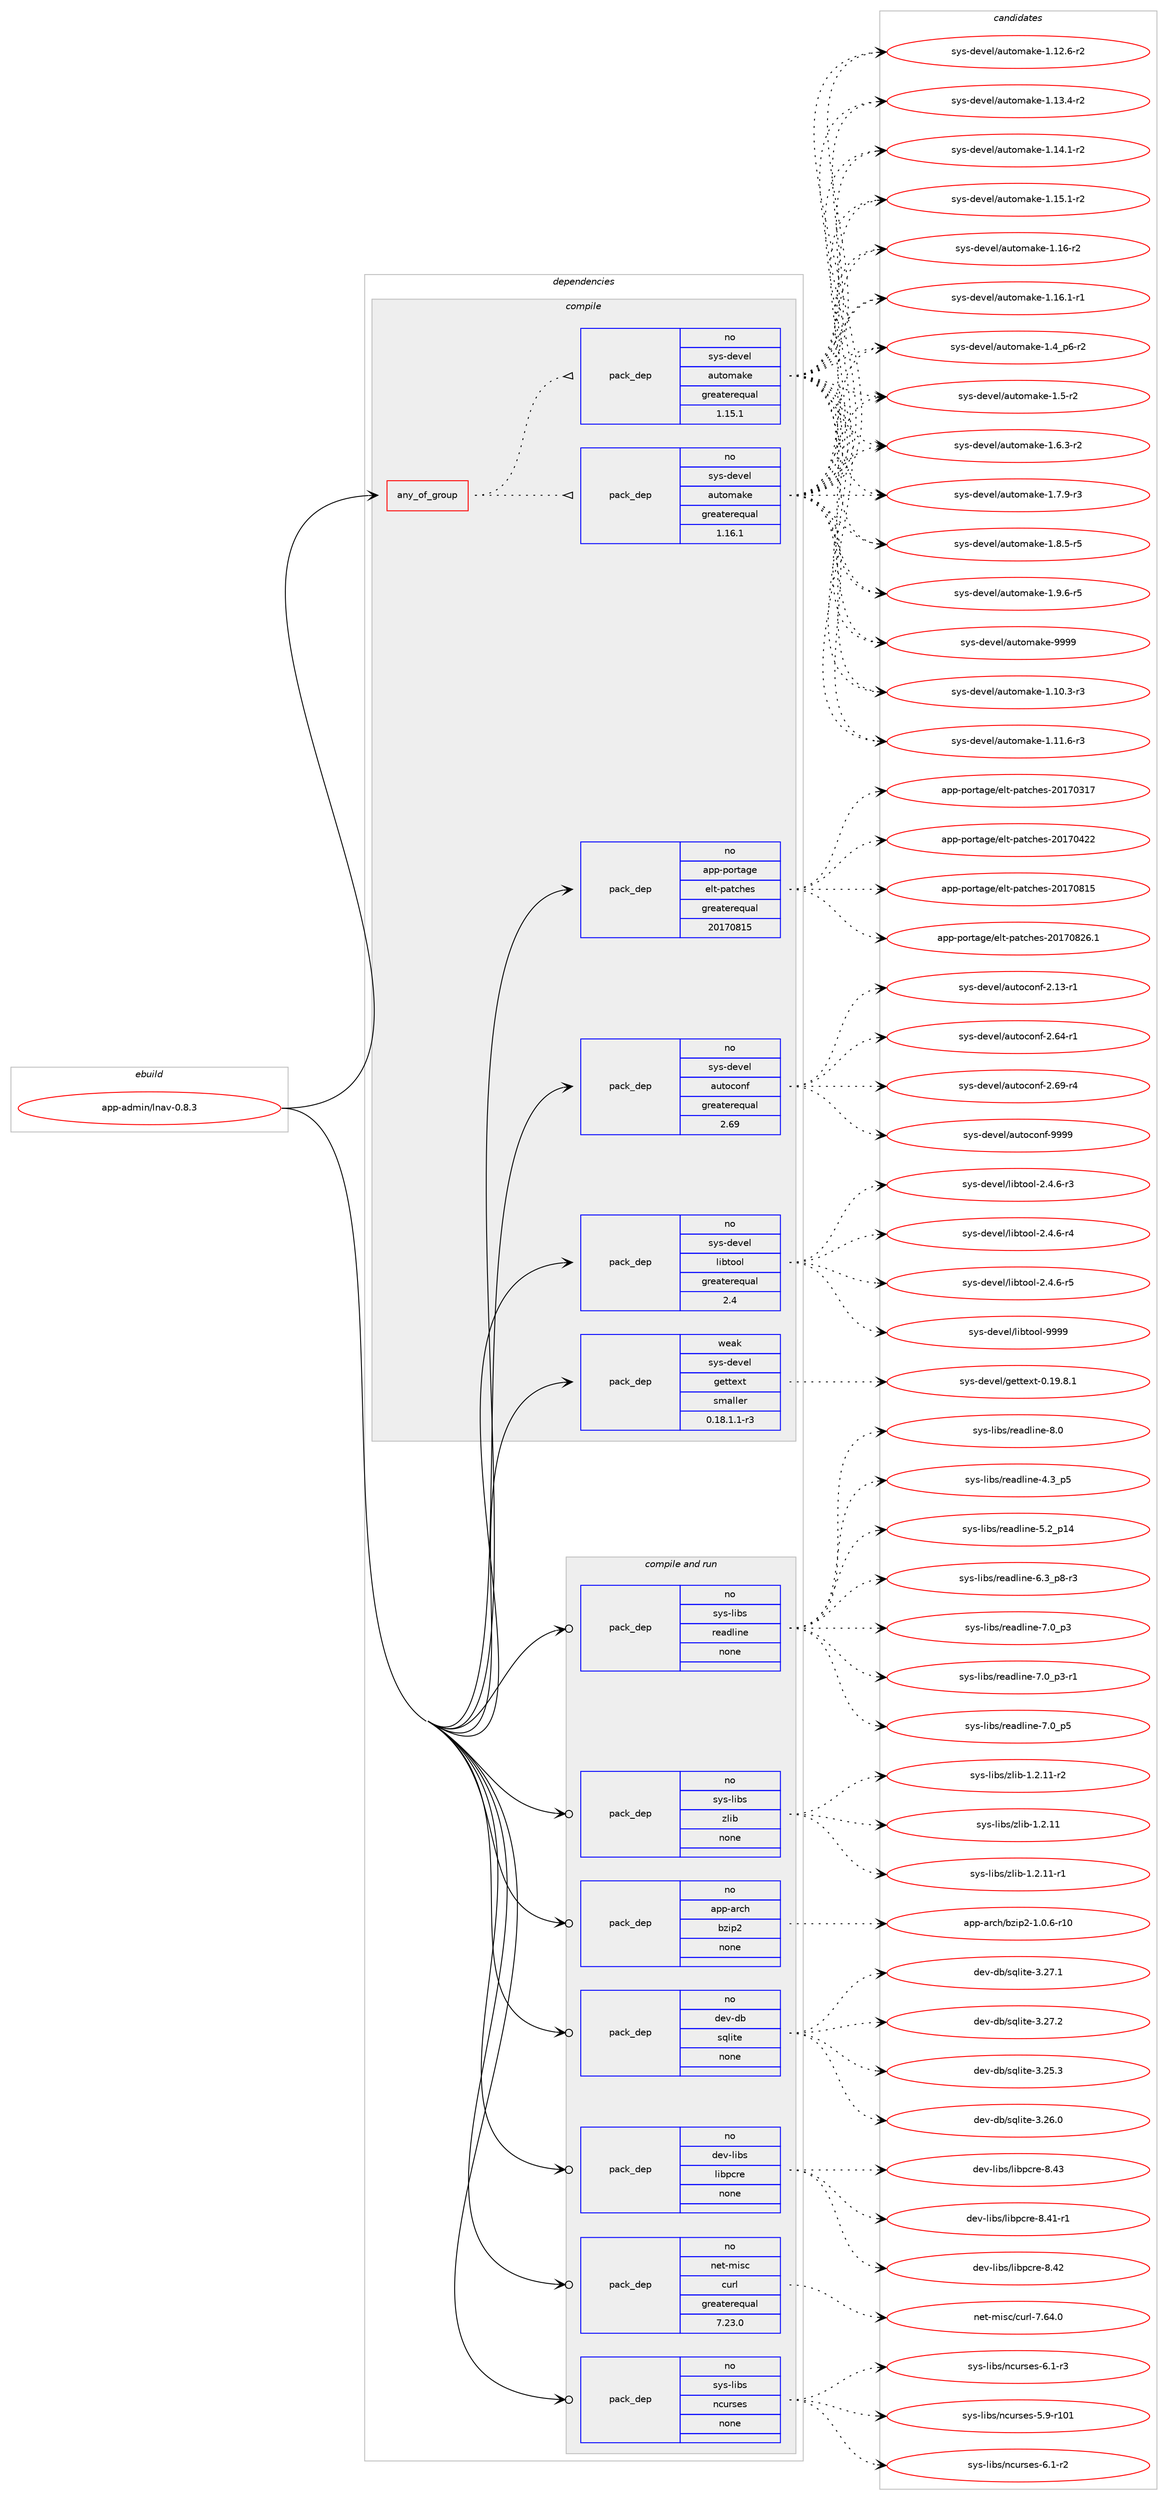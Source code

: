 digraph prolog {

# *************
# Graph options
# *************

newrank=true;
concentrate=true;
compound=true;
graph [rankdir=LR,fontname=Helvetica,fontsize=10,ranksep=1.5];#, ranksep=2.5, nodesep=0.2];
edge  [arrowhead=vee];
node  [fontname=Helvetica,fontsize=10];

# **********
# The ebuild
# **********

subgraph cluster_leftcol {
color=gray;
rank=same;
label=<<i>ebuild</i>>;
id [label="app-admin/lnav-0.8.3", color=red, width=4, href="../app-admin/lnav-0.8.3.svg"];
}

# ****************
# The dependencies
# ****************

subgraph cluster_midcol {
color=gray;
label=<<i>dependencies</i>>;
subgraph cluster_compile {
fillcolor="#eeeeee";
style=filled;
label=<<i>compile</i>>;
subgraph any19120 {
dependency1266340 [label=<<TABLE BORDER="0" CELLBORDER="1" CELLSPACING="0" CELLPADDING="4"><TR><TD CELLPADDING="10">any_of_group</TD></TR></TABLE>>, shape=none, color=red];subgraph pack901609 {
dependency1266341 [label=<<TABLE BORDER="0" CELLBORDER="1" CELLSPACING="0" CELLPADDING="4" WIDTH="220"><TR><TD ROWSPAN="6" CELLPADDING="30">pack_dep</TD></TR><TR><TD WIDTH="110">no</TD></TR><TR><TD>sys-devel</TD></TR><TR><TD>automake</TD></TR><TR><TD>greaterequal</TD></TR><TR><TD>1.16.1</TD></TR></TABLE>>, shape=none, color=blue];
}
dependency1266340:e -> dependency1266341:w [weight=20,style="dotted",arrowhead="oinv"];
subgraph pack901610 {
dependency1266342 [label=<<TABLE BORDER="0" CELLBORDER="1" CELLSPACING="0" CELLPADDING="4" WIDTH="220"><TR><TD ROWSPAN="6" CELLPADDING="30">pack_dep</TD></TR><TR><TD WIDTH="110">no</TD></TR><TR><TD>sys-devel</TD></TR><TR><TD>automake</TD></TR><TR><TD>greaterequal</TD></TR><TR><TD>1.15.1</TD></TR></TABLE>>, shape=none, color=blue];
}
dependency1266340:e -> dependency1266342:w [weight=20,style="dotted",arrowhead="oinv"];
}
id:e -> dependency1266340:w [weight=20,style="solid",arrowhead="vee"];
subgraph pack901611 {
dependency1266343 [label=<<TABLE BORDER="0" CELLBORDER="1" CELLSPACING="0" CELLPADDING="4" WIDTH="220"><TR><TD ROWSPAN="6" CELLPADDING="30">pack_dep</TD></TR><TR><TD WIDTH="110">no</TD></TR><TR><TD>app-portage</TD></TR><TR><TD>elt-patches</TD></TR><TR><TD>greaterequal</TD></TR><TR><TD>20170815</TD></TR></TABLE>>, shape=none, color=blue];
}
id:e -> dependency1266343:w [weight=20,style="solid",arrowhead="vee"];
subgraph pack901612 {
dependency1266344 [label=<<TABLE BORDER="0" CELLBORDER="1" CELLSPACING="0" CELLPADDING="4" WIDTH="220"><TR><TD ROWSPAN="6" CELLPADDING="30">pack_dep</TD></TR><TR><TD WIDTH="110">no</TD></TR><TR><TD>sys-devel</TD></TR><TR><TD>autoconf</TD></TR><TR><TD>greaterequal</TD></TR><TR><TD>2.69</TD></TR></TABLE>>, shape=none, color=blue];
}
id:e -> dependency1266344:w [weight=20,style="solid",arrowhead="vee"];
subgraph pack901613 {
dependency1266345 [label=<<TABLE BORDER="0" CELLBORDER="1" CELLSPACING="0" CELLPADDING="4" WIDTH="220"><TR><TD ROWSPAN="6" CELLPADDING="30">pack_dep</TD></TR><TR><TD WIDTH="110">no</TD></TR><TR><TD>sys-devel</TD></TR><TR><TD>libtool</TD></TR><TR><TD>greaterequal</TD></TR><TR><TD>2.4</TD></TR></TABLE>>, shape=none, color=blue];
}
id:e -> dependency1266345:w [weight=20,style="solid",arrowhead="vee"];
subgraph pack901614 {
dependency1266346 [label=<<TABLE BORDER="0" CELLBORDER="1" CELLSPACING="0" CELLPADDING="4" WIDTH="220"><TR><TD ROWSPAN="6" CELLPADDING="30">pack_dep</TD></TR><TR><TD WIDTH="110">weak</TD></TR><TR><TD>sys-devel</TD></TR><TR><TD>gettext</TD></TR><TR><TD>smaller</TD></TR><TR><TD>0.18.1.1-r3</TD></TR></TABLE>>, shape=none, color=blue];
}
id:e -> dependency1266346:w [weight=20,style="solid",arrowhead="vee"];
}
subgraph cluster_compileandrun {
fillcolor="#eeeeee";
style=filled;
label=<<i>compile and run</i>>;
subgraph pack901615 {
dependency1266347 [label=<<TABLE BORDER="0" CELLBORDER="1" CELLSPACING="0" CELLPADDING="4" WIDTH="220"><TR><TD ROWSPAN="6" CELLPADDING="30">pack_dep</TD></TR><TR><TD WIDTH="110">no</TD></TR><TR><TD>app-arch</TD></TR><TR><TD>bzip2</TD></TR><TR><TD>none</TD></TR><TR><TD></TD></TR></TABLE>>, shape=none, color=blue];
}
id:e -> dependency1266347:w [weight=20,style="solid",arrowhead="odotvee"];
subgraph pack901616 {
dependency1266348 [label=<<TABLE BORDER="0" CELLBORDER="1" CELLSPACING="0" CELLPADDING="4" WIDTH="220"><TR><TD ROWSPAN="6" CELLPADDING="30">pack_dep</TD></TR><TR><TD WIDTH="110">no</TD></TR><TR><TD>dev-db</TD></TR><TR><TD>sqlite</TD></TR><TR><TD>none</TD></TR><TR><TD></TD></TR></TABLE>>, shape=none, color=blue];
}
id:e -> dependency1266348:w [weight=20,style="solid",arrowhead="odotvee"];
subgraph pack901617 {
dependency1266349 [label=<<TABLE BORDER="0" CELLBORDER="1" CELLSPACING="0" CELLPADDING="4" WIDTH="220"><TR><TD ROWSPAN="6" CELLPADDING="30">pack_dep</TD></TR><TR><TD WIDTH="110">no</TD></TR><TR><TD>dev-libs</TD></TR><TR><TD>libpcre</TD></TR><TR><TD>none</TD></TR><TR><TD></TD></TR></TABLE>>, shape=none, color=blue];
}
id:e -> dependency1266349:w [weight=20,style="solid",arrowhead="odotvee"];
subgraph pack901618 {
dependency1266350 [label=<<TABLE BORDER="0" CELLBORDER="1" CELLSPACING="0" CELLPADDING="4" WIDTH="220"><TR><TD ROWSPAN="6" CELLPADDING="30">pack_dep</TD></TR><TR><TD WIDTH="110">no</TD></TR><TR><TD>net-misc</TD></TR><TR><TD>curl</TD></TR><TR><TD>greaterequal</TD></TR><TR><TD>7.23.0</TD></TR></TABLE>>, shape=none, color=blue];
}
id:e -> dependency1266350:w [weight=20,style="solid",arrowhead="odotvee"];
subgraph pack901619 {
dependency1266351 [label=<<TABLE BORDER="0" CELLBORDER="1" CELLSPACING="0" CELLPADDING="4" WIDTH="220"><TR><TD ROWSPAN="6" CELLPADDING="30">pack_dep</TD></TR><TR><TD WIDTH="110">no</TD></TR><TR><TD>sys-libs</TD></TR><TR><TD>ncurses</TD></TR><TR><TD>none</TD></TR><TR><TD></TD></TR></TABLE>>, shape=none, color=blue];
}
id:e -> dependency1266351:w [weight=20,style="solid",arrowhead="odotvee"];
subgraph pack901620 {
dependency1266352 [label=<<TABLE BORDER="0" CELLBORDER="1" CELLSPACING="0" CELLPADDING="4" WIDTH="220"><TR><TD ROWSPAN="6" CELLPADDING="30">pack_dep</TD></TR><TR><TD WIDTH="110">no</TD></TR><TR><TD>sys-libs</TD></TR><TR><TD>readline</TD></TR><TR><TD>none</TD></TR><TR><TD></TD></TR></TABLE>>, shape=none, color=blue];
}
id:e -> dependency1266352:w [weight=20,style="solid",arrowhead="odotvee"];
subgraph pack901621 {
dependency1266353 [label=<<TABLE BORDER="0" CELLBORDER="1" CELLSPACING="0" CELLPADDING="4" WIDTH="220"><TR><TD ROWSPAN="6" CELLPADDING="30">pack_dep</TD></TR><TR><TD WIDTH="110">no</TD></TR><TR><TD>sys-libs</TD></TR><TR><TD>zlib</TD></TR><TR><TD>none</TD></TR><TR><TD></TD></TR></TABLE>>, shape=none, color=blue];
}
id:e -> dependency1266353:w [weight=20,style="solid",arrowhead="odotvee"];
}
subgraph cluster_run {
fillcolor="#eeeeee";
style=filled;
label=<<i>run</i>>;
}
}

# **************
# The candidates
# **************

subgraph cluster_choices {
rank=same;
color=gray;
label=<<i>candidates</i>>;

subgraph choice901609 {
color=black;
nodesep=1;
choice11512111545100101118101108479711711611110997107101454946494846514511451 [label="sys-devel/automake-1.10.3-r3", color=red, width=4,href="../sys-devel/automake-1.10.3-r3.svg"];
choice11512111545100101118101108479711711611110997107101454946494946544511451 [label="sys-devel/automake-1.11.6-r3", color=red, width=4,href="../sys-devel/automake-1.11.6-r3.svg"];
choice11512111545100101118101108479711711611110997107101454946495046544511450 [label="sys-devel/automake-1.12.6-r2", color=red, width=4,href="../sys-devel/automake-1.12.6-r2.svg"];
choice11512111545100101118101108479711711611110997107101454946495146524511450 [label="sys-devel/automake-1.13.4-r2", color=red, width=4,href="../sys-devel/automake-1.13.4-r2.svg"];
choice11512111545100101118101108479711711611110997107101454946495246494511450 [label="sys-devel/automake-1.14.1-r2", color=red, width=4,href="../sys-devel/automake-1.14.1-r2.svg"];
choice11512111545100101118101108479711711611110997107101454946495346494511450 [label="sys-devel/automake-1.15.1-r2", color=red, width=4,href="../sys-devel/automake-1.15.1-r2.svg"];
choice1151211154510010111810110847971171161111099710710145494649544511450 [label="sys-devel/automake-1.16-r2", color=red, width=4,href="../sys-devel/automake-1.16-r2.svg"];
choice11512111545100101118101108479711711611110997107101454946495446494511449 [label="sys-devel/automake-1.16.1-r1", color=red, width=4,href="../sys-devel/automake-1.16.1-r1.svg"];
choice115121115451001011181011084797117116111109971071014549465295112544511450 [label="sys-devel/automake-1.4_p6-r2", color=red, width=4,href="../sys-devel/automake-1.4_p6-r2.svg"];
choice11512111545100101118101108479711711611110997107101454946534511450 [label="sys-devel/automake-1.5-r2", color=red, width=4,href="../sys-devel/automake-1.5-r2.svg"];
choice115121115451001011181011084797117116111109971071014549465446514511450 [label="sys-devel/automake-1.6.3-r2", color=red, width=4,href="../sys-devel/automake-1.6.3-r2.svg"];
choice115121115451001011181011084797117116111109971071014549465546574511451 [label="sys-devel/automake-1.7.9-r3", color=red, width=4,href="../sys-devel/automake-1.7.9-r3.svg"];
choice115121115451001011181011084797117116111109971071014549465646534511453 [label="sys-devel/automake-1.8.5-r5", color=red, width=4,href="../sys-devel/automake-1.8.5-r5.svg"];
choice115121115451001011181011084797117116111109971071014549465746544511453 [label="sys-devel/automake-1.9.6-r5", color=red, width=4,href="../sys-devel/automake-1.9.6-r5.svg"];
choice115121115451001011181011084797117116111109971071014557575757 [label="sys-devel/automake-9999", color=red, width=4,href="../sys-devel/automake-9999.svg"];
dependency1266341:e -> choice11512111545100101118101108479711711611110997107101454946494846514511451:w [style=dotted,weight="100"];
dependency1266341:e -> choice11512111545100101118101108479711711611110997107101454946494946544511451:w [style=dotted,weight="100"];
dependency1266341:e -> choice11512111545100101118101108479711711611110997107101454946495046544511450:w [style=dotted,weight="100"];
dependency1266341:e -> choice11512111545100101118101108479711711611110997107101454946495146524511450:w [style=dotted,weight="100"];
dependency1266341:e -> choice11512111545100101118101108479711711611110997107101454946495246494511450:w [style=dotted,weight="100"];
dependency1266341:e -> choice11512111545100101118101108479711711611110997107101454946495346494511450:w [style=dotted,weight="100"];
dependency1266341:e -> choice1151211154510010111810110847971171161111099710710145494649544511450:w [style=dotted,weight="100"];
dependency1266341:e -> choice11512111545100101118101108479711711611110997107101454946495446494511449:w [style=dotted,weight="100"];
dependency1266341:e -> choice115121115451001011181011084797117116111109971071014549465295112544511450:w [style=dotted,weight="100"];
dependency1266341:e -> choice11512111545100101118101108479711711611110997107101454946534511450:w [style=dotted,weight="100"];
dependency1266341:e -> choice115121115451001011181011084797117116111109971071014549465446514511450:w [style=dotted,weight="100"];
dependency1266341:e -> choice115121115451001011181011084797117116111109971071014549465546574511451:w [style=dotted,weight="100"];
dependency1266341:e -> choice115121115451001011181011084797117116111109971071014549465646534511453:w [style=dotted,weight="100"];
dependency1266341:e -> choice115121115451001011181011084797117116111109971071014549465746544511453:w [style=dotted,weight="100"];
dependency1266341:e -> choice115121115451001011181011084797117116111109971071014557575757:w [style=dotted,weight="100"];
}
subgraph choice901610 {
color=black;
nodesep=1;
choice11512111545100101118101108479711711611110997107101454946494846514511451 [label="sys-devel/automake-1.10.3-r3", color=red, width=4,href="../sys-devel/automake-1.10.3-r3.svg"];
choice11512111545100101118101108479711711611110997107101454946494946544511451 [label="sys-devel/automake-1.11.6-r3", color=red, width=4,href="../sys-devel/automake-1.11.6-r3.svg"];
choice11512111545100101118101108479711711611110997107101454946495046544511450 [label="sys-devel/automake-1.12.6-r2", color=red, width=4,href="../sys-devel/automake-1.12.6-r2.svg"];
choice11512111545100101118101108479711711611110997107101454946495146524511450 [label="sys-devel/automake-1.13.4-r2", color=red, width=4,href="../sys-devel/automake-1.13.4-r2.svg"];
choice11512111545100101118101108479711711611110997107101454946495246494511450 [label="sys-devel/automake-1.14.1-r2", color=red, width=4,href="../sys-devel/automake-1.14.1-r2.svg"];
choice11512111545100101118101108479711711611110997107101454946495346494511450 [label="sys-devel/automake-1.15.1-r2", color=red, width=4,href="../sys-devel/automake-1.15.1-r2.svg"];
choice1151211154510010111810110847971171161111099710710145494649544511450 [label="sys-devel/automake-1.16-r2", color=red, width=4,href="../sys-devel/automake-1.16-r2.svg"];
choice11512111545100101118101108479711711611110997107101454946495446494511449 [label="sys-devel/automake-1.16.1-r1", color=red, width=4,href="../sys-devel/automake-1.16.1-r1.svg"];
choice115121115451001011181011084797117116111109971071014549465295112544511450 [label="sys-devel/automake-1.4_p6-r2", color=red, width=4,href="../sys-devel/automake-1.4_p6-r2.svg"];
choice11512111545100101118101108479711711611110997107101454946534511450 [label="sys-devel/automake-1.5-r2", color=red, width=4,href="../sys-devel/automake-1.5-r2.svg"];
choice115121115451001011181011084797117116111109971071014549465446514511450 [label="sys-devel/automake-1.6.3-r2", color=red, width=4,href="../sys-devel/automake-1.6.3-r2.svg"];
choice115121115451001011181011084797117116111109971071014549465546574511451 [label="sys-devel/automake-1.7.9-r3", color=red, width=4,href="../sys-devel/automake-1.7.9-r3.svg"];
choice115121115451001011181011084797117116111109971071014549465646534511453 [label="sys-devel/automake-1.8.5-r5", color=red, width=4,href="../sys-devel/automake-1.8.5-r5.svg"];
choice115121115451001011181011084797117116111109971071014549465746544511453 [label="sys-devel/automake-1.9.6-r5", color=red, width=4,href="../sys-devel/automake-1.9.6-r5.svg"];
choice115121115451001011181011084797117116111109971071014557575757 [label="sys-devel/automake-9999", color=red, width=4,href="../sys-devel/automake-9999.svg"];
dependency1266342:e -> choice11512111545100101118101108479711711611110997107101454946494846514511451:w [style=dotted,weight="100"];
dependency1266342:e -> choice11512111545100101118101108479711711611110997107101454946494946544511451:w [style=dotted,weight="100"];
dependency1266342:e -> choice11512111545100101118101108479711711611110997107101454946495046544511450:w [style=dotted,weight="100"];
dependency1266342:e -> choice11512111545100101118101108479711711611110997107101454946495146524511450:w [style=dotted,weight="100"];
dependency1266342:e -> choice11512111545100101118101108479711711611110997107101454946495246494511450:w [style=dotted,weight="100"];
dependency1266342:e -> choice11512111545100101118101108479711711611110997107101454946495346494511450:w [style=dotted,weight="100"];
dependency1266342:e -> choice1151211154510010111810110847971171161111099710710145494649544511450:w [style=dotted,weight="100"];
dependency1266342:e -> choice11512111545100101118101108479711711611110997107101454946495446494511449:w [style=dotted,weight="100"];
dependency1266342:e -> choice115121115451001011181011084797117116111109971071014549465295112544511450:w [style=dotted,weight="100"];
dependency1266342:e -> choice11512111545100101118101108479711711611110997107101454946534511450:w [style=dotted,weight="100"];
dependency1266342:e -> choice115121115451001011181011084797117116111109971071014549465446514511450:w [style=dotted,weight="100"];
dependency1266342:e -> choice115121115451001011181011084797117116111109971071014549465546574511451:w [style=dotted,weight="100"];
dependency1266342:e -> choice115121115451001011181011084797117116111109971071014549465646534511453:w [style=dotted,weight="100"];
dependency1266342:e -> choice115121115451001011181011084797117116111109971071014549465746544511453:w [style=dotted,weight="100"];
dependency1266342:e -> choice115121115451001011181011084797117116111109971071014557575757:w [style=dotted,weight="100"];
}
subgraph choice901611 {
color=black;
nodesep=1;
choice97112112451121111141169710310147101108116451129711699104101115455048495548514955 [label="app-portage/elt-patches-20170317", color=red, width=4,href="../app-portage/elt-patches-20170317.svg"];
choice97112112451121111141169710310147101108116451129711699104101115455048495548525050 [label="app-portage/elt-patches-20170422", color=red, width=4,href="../app-portage/elt-patches-20170422.svg"];
choice97112112451121111141169710310147101108116451129711699104101115455048495548564953 [label="app-portage/elt-patches-20170815", color=red, width=4,href="../app-portage/elt-patches-20170815.svg"];
choice971121124511211111411697103101471011081164511297116991041011154550484955485650544649 [label="app-portage/elt-patches-20170826.1", color=red, width=4,href="../app-portage/elt-patches-20170826.1.svg"];
dependency1266343:e -> choice97112112451121111141169710310147101108116451129711699104101115455048495548514955:w [style=dotted,weight="100"];
dependency1266343:e -> choice97112112451121111141169710310147101108116451129711699104101115455048495548525050:w [style=dotted,weight="100"];
dependency1266343:e -> choice97112112451121111141169710310147101108116451129711699104101115455048495548564953:w [style=dotted,weight="100"];
dependency1266343:e -> choice971121124511211111411697103101471011081164511297116991041011154550484955485650544649:w [style=dotted,weight="100"];
}
subgraph choice901612 {
color=black;
nodesep=1;
choice1151211154510010111810110847971171161119911111010245504649514511449 [label="sys-devel/autoconf-2.13-r1", color=red, width=4,href="../sys-devel/autoconf-2.13-r1.svg"];
choice1151211154510010111810110847971171161119911111010245504654524511449 [label="sys-devel/autoconf-2.64-r1", color=red, width=4,href="../sys-devel/autoconf-2.64-r1.svg"];
choice1151211154510010111810110847971171161119911111010245504654574511452 [label="sys-devel/autoconf-2.69-r4", color=red, width=4,href="../sys-devel/autoconf-2.69-r4.svg"];
choice115121115451001011181011084797117116111991111101024557575757 [label="sys-devel/autoconf-9999", color=red, width=4,href="../sys-devel/autoconf-9999.svg"];
dependency1266344:e -> choice1151211154510010111810110847971171161119911111010245504649514511449:w [style=dotted,weight="100"];
dependency1266344:e -> choice1151211154510010111810110847971171161119911111010245504654524511449:w [style=dotted,weight="100"];
dependency1266344:e -> choice1151211154510010111810110847971171161119911111010245504654574511452:w [style=dotted,weight="100"];
dependency1266344:e -> choice115121115451001011181011084797117116111991111101024557575757:w [style=dotted,weight="100"];
}
subgraph choice901613 {
color=black;
nodesep=1;
choice1151211154510010111810110847108105981161111111084550465246544511451 [label="sys-devel/libtool-2.4.6-r3", color=red, width=4,href="../sys-devel/libtool-2.4.6-r3.svg"];
choice1151211154510010111810110847108105981161111111084550465246544511452 [label="sys-devel/libtool-2.4.6-r4", color=red, width=4,href="../sys-devel/libtool-2.4.6-r4.svg"];
choice1151211154510010111810110847108105981161111111084550465246544511453 [label="sys-devel/libtool-2.4.6-r5", color=red, width=4,href="../sys-devel/libtool-2.4.6-r5.svg"];
choice1151211154510010111810110847108105981161111111084557575757 [label="sys-devel/libtool-9999", color=red, width=4,href="../sys-devel/libtool-9999.svg"];
dependency1266345:e -> choice1151211154510010111810110847108105981161111111084550465246544511451:w [style=dotted,weight="100"];
dependency1266345:e -> choice1151211154510010111810110847108105981161111111084550465246544511452:w [style=dotted,weight="100"];
dependency1266345:e -> choice1151211154510010111810110847108105981161111111084550465246544511453:w [style=dotted,weight="100"];
dependency1266345:e -> choice1151211154510010111810110847108105981161111111084557575757:w [style=dotted,weight="100"];
}
subgraph choice901614 {
color=black;
nodesep=1;
choice1151211154510010111810110847103101116116101120116454846495746564649 [label="sys-devel/gettext-0.19.8.1", color=red, width=4,href="../sys-devel/gettext-0.19.8.1.svg"];
dependency1266346:e -> choice1151211154510010111810110847103101116116101120116454846495746564649:w [style=dotted,weight="100"];
}
subgraph choice901615 {
color=black;
nodesep=1;
choice97112112459711499104479812210511250454946484654451144948 [label="app-arch/bzip2-1.0.6-r10", color=red, width=4,href="../app-arch/bzip2-1.0.6-r10.svg"];
dependency1266347:e -> choice97112112459711499104479812210511250454946484654451144948:w [style=dotted,weight="100"];
}
subgraph choice901616 {
color=black;
nodesep=1;
choice10010111845100984711511310810511610145514650534651 [label="dev-db/sqlite-3.25.3", color=red, width=4,href="../dev-db/sqlite-3.25.3.svg"];
choice10010111845100984711511310810511610145514650544648 [label="dev-db/sqlite-3.26.0", color=red, width=4,href="../dev-db/sqlite-3.26.0.svg"];
choice10010111845100984711511310810511610145514650554649 [label="dev-db/sqlite-3.27.1", color=red, width=4,href="../dev-db/sqlite-3.27.1.svg"];
choice10010111845100984711511310810511610145514650554650 [label="dev-db/sqlite-3.27.2", color=red, width=4,href="../dev-db/sqlite-3.27.2.svg"];
dependency1266348:e -> choice10010111845100984711511310810511610145514650534651:w [style=dotted,weight="100"];
dependency1266348:e -> choice10010111845100984711511310810511610145514650544648:w [style=dotted,weight="100"];
dependency1266348:e -> choice10010111845100984711511310810511610145514650554649:w [style=dotted,weight="100"];
dependency1266348:e -> choice10010111845100984711511310810511610145514650554650:w [style=dotted,weight="100"];
}
subgraph choice901617 {
color=black;
nodesep=1;
choice100101118451081059811547108105981129911410145564652494511449 [label="dev-libs/libpcre-8.41-r1", color=red, width=4,href="../dev-libs/libpcre-8.41-r1.svg"];
choice10010111845108105981154710810598112991141014556465250 [label="dev-libs/libpcre-8.42", color=red, width=4,href="../dev-libs/libpcre-8.42.svg"];
choice10010111845108105981154710810598112991141014556465251 [label="dev-libs/libpcre-8.43", color=red, width=4,href="../dev-libs/libpcre-8.43.svg"];
dependency1266349:e -> choice100101118451081059811547108105981129911410145564652494511449:w [style=dotted,weight="100"];
dependency1266349:e -> choice10010111845108105981154710810598112991141014556465250:w [style=dotted,weight="100"];
dependency1266349:e -> choice10010111845108105981154710810598112991141014556465251:w [style=dotted,weight="100"];
}
subgraph choice901618 {
color=black;
nodesep=1;
choice1101011164510910511599479911711410845554654524648 [label="net-misc/curl-7.64.0", color=red, width=4,href="../net-misc/curl-7.64.0.svg"];
dependency1266350:e -> choice1101011164510910511599479911711410845554654524648:w [style=dotted,weight="100"];
}
subgraph choice901619 {
color=black;
nodesep=1;
choice115121115451081059811547110991171141151011154553465745114494849 [label="sys-libs/ncurses-5.9-r101", color=red, width=4,href="../sys-libs/ncurses-5.9-r101.svg"];
choice11512111545108105981154711099117114115101115455446494511450 [label="sys-libs/ncurses-6.1-r2", color=red, width=4,href="../sys-libs/ncurses-6.1-r2.svg"];
choice11512111545108105981154711099117114115101115455446494511451 [label="sys-libs/ncurses-6.1-r3", color=red, width=4,href="../sys-libs/ncurses-6.1-r3.svg"];
dependency1266351:e -> choice115121115451081059811547110991171141151011154553465745114494849:w [style=dotted,weight="100"];
dependency1266351:e -> choice11512111545108105981154711099117114115101115455446494511450:w [style=dotted,weight="100"];
dependency1266351:e -> choice11512111545108105981154711099117114115101115455446494511451:w [style=dotted,weight="100"];
}
subgraph choice901620 {
color=black;
nodesep=1;
choice11512111545108105981154711410197100108105110101455246519511253 [label="sys-libs/readline-4.3_p5", color=red, width=4,href="../sys-libs/readline-4.3_p5.svg"];
choice1151211154510810598115471141019710010810511010145534650951124952 [label="sys-libs/readline-5.2_p14", color=red, width=4,href="../sys-libs/readline-5.2_p14.svg"];
choice115121115451081059811547114101971001081051101014554465195112564511451 [label="sys-libs/readline-6.3_p8-r3", color=red, width=4,href="../sys-libs/readline-6.3_p8-r3.svg"];
choice11512111545108105981154711410197100108105110101455546489511251 [label="sys-libs/readline-7.0_p3", color=red, width=4,href="../sys-libs/readline-7.0_p3.svg"];
choice115121115451081059811547114101971001081051101014555464895112514511449 [label="sys-libs/readline-7.0_p3-r1", color=red, width=4,href="../sys-libs/readline-7.0_p3-r1.svg"];
choice11512111545108105981154711410197100108105110101455546489511253 [label="sys-libs/readline-7.0_p5", color=red, width=4,href="../sys-libs/readline-7.0_p5.svg"];
choice1151211154510810598115471141019710010810511010145564648 [label="sys-libs/readline-8.0", color=red, width=4,href="../sys-libs/readline-8.0.svg"];
dependency1266352:e -> choice11512111545108105981154711410197100108105110101455246519511253:w [style=dotted,weight="100"];
dependency1266352:e -> choice1151211154510810598115471141019710010810511010145534650951124952:w [style=dotted,weight="100"];
dependency1266352:e -> choice115121115451081059811547114101971001081051101014554465195112564511451:w [style=dotted,weight="100"];
dependency1266352:e -> choice11512111545108105981154711410197100108105110101455546489511251:w [style=dotted,weight="100"];
dependency1266352:e -> choice115121115451081059811547114101971001081051101014555464895112514511449:w [style=dotted,weight="100"];
dependency1266352:e -> choice11512111545108105981154711410197100108105110101455546489511253:w [style=dotted,weight="100"];
dependency1266352:e -> choice1151211154510810598115471141019710010810511010145564648:w [style=dotted,weight="100"];
}
subgraph choice901621 {
color=black;
nodesep=1;
choice1151211154510810598115471221081059845494650464949 [label="sys-libs/zlib-1.2.11", color=red, width=4,href="../sys-libs/zlib-1.2.11.svg"];
choice11512111545108105981154712210810598454946504649494511449 [label="sys-libs/zlib-1.2.11-r1", color=red, width=4,href="../sys-libs/zlib-1.2.11-r1.svg"];
choice11512111545108105981154712210810598454946504649494511450 [label="sys-libs/zlib-1.2.11-r2", color=red, width=4,href="../sys-libs/zlib-1.2.11-r2.svg"];
dependency1266353:e -> choice1151211154510810598115471221081059845494650464949:w [style=dotted,weight="100"];
dependency1266353:e -> choice11512111545108105981154712210810598454946504649494511449:w [style=dotted,weight="100"];
dependency1266353:e -> choice11512111545108105981154712210810598454946504649494511450:w [style=dotted,weight="100"];
}
}

}
